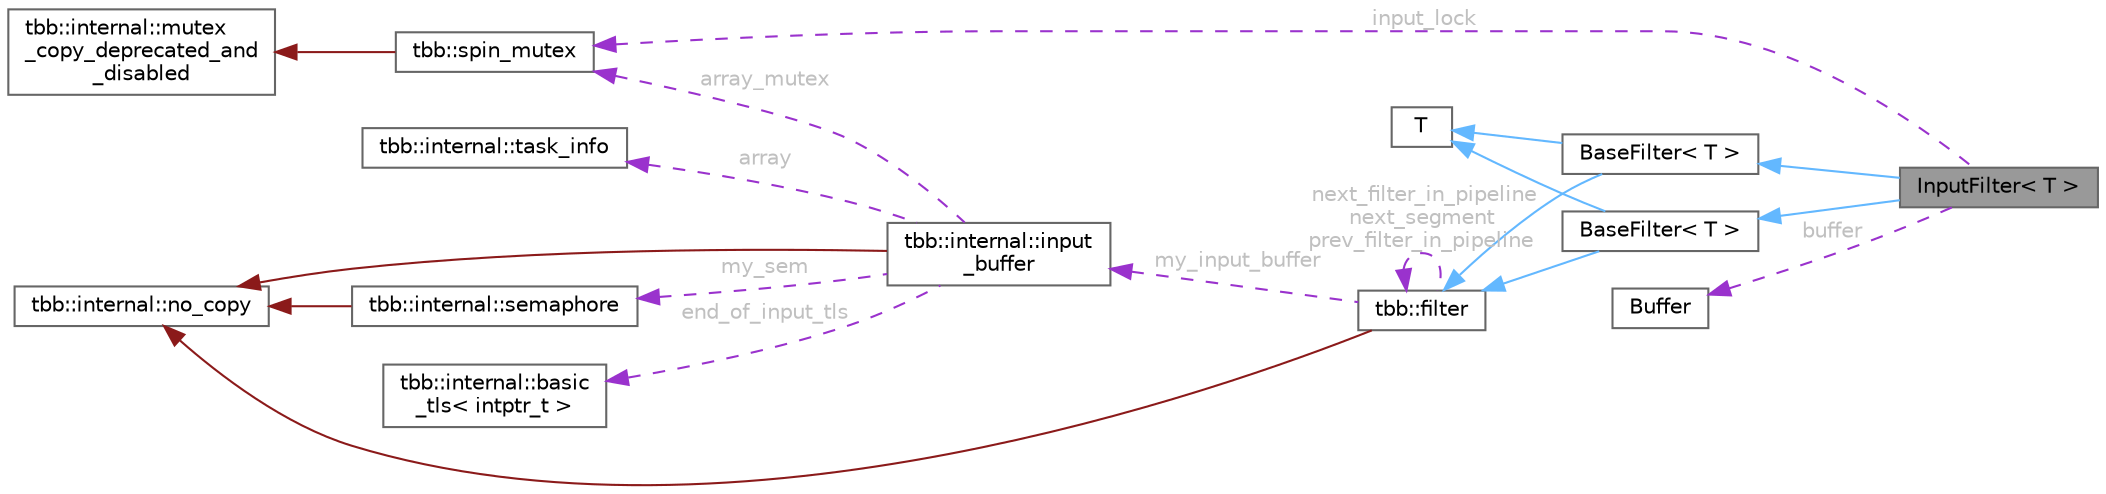 digraph "InputFilter&lt; T &gt;"
{
 // LATEX_PDF_SIZE
  bgcolor="transparent";
  edge [fontname=Helvetica,fontsize=10,labelfontname=Helvetica,labelfontsize=10];
  node [fontname=Helvetica,fontsize=10,shape=box,height=0.2,width=0.4];
  rankdir="LR";
  Node1 [id="Node000001",label="InputFilter\< T \>",height=0.2,width=0.4,color="gray40", fillcolor="grey60", style="filled", fontcolor="black",tooltip=" "];
  Node2 -> Node1 [id="edge1_Node000001_Node000002",dir="back",color="steelblue1",style="solid",tooltip=" "];
  Node2 [id="Node000002",label="BaseFilter\< T \>",height=0.2,width=0.4,color="gray40", fillcolor="white", style="filled",URL="$class_base_filter.html",tooltip=" "];
  Node3 -> Node2 [id="edge2_Node000002_Node000003",dir="back",color="steelblue1",style="solid",tooltip=" "];
  Node3 [id="Node000003",label="tbb::filter",height=0.2,width=0.4,color="gray40", fillcolor="white", style="filled",URL="$classtbb_1_1filter.html",tooltip="A stage in a pipeline."];
  Node4 -> Node3 [id="edge3_Node000003_Node000004",dir="back",color="firebrick4",style="solid",tooltip=" "];
  Node4 [id="Node000004",label="tbb::internal::no_copy",height=0.2,width=0.4,color="gray40", fillcolor="white", style="filled",tooltip=" "];
  Node3 -> Node3 [id="edge4_Node000003_Node000003",dir="back",color="darkorchid3",style="dashed",tooltip=" ",label=" next_filter_in_pipeline\nnext_segment\nprev_filter_in_pipeline",fontcolor="grey" ];
  Node5 -> Node3 [id="edge5_Node000003_Node000005",dir="back",color="darkorchid3",style="dashed",tooltip=" ",label=" my_input_buffer",fontcolor="grey" ];
  Node5 [id="Node000005",label="tbb::internal::input\l_buffer",height=0.2,width=0.4,color="gray40", fillcolor="white", style="filled",URL="$classtbb_1_1internal_1_1input__buffer.html",tooltip="A buffer of input items for a filter."];
  Node4 -> Node5 [id="edge6_Node000005_Node000004",dir="back",color="firebrick4",style="solid",tooltip=" "];
  Node6 -> Node5 [id="edge7_Node000005_Node000006",dir="back",color="darkorchid3",style="dashed",tooltip=" ",label=" array",fontcolor="grey" ];
  Node6 [id="Node000006",label="tbb::internal::task_info",height=0.2,width=0.4,color="gray40", fillcolor="white", style="filled",URL="$structtbb_1_1internal_1_1task__info.html",tooltip="This structure is used to store task information in a input buffer"];
  Node7 -> Node5 [id="edge8_Node000005_Node000007",dir="back",color="darkorchid3",style="dashed",tooltip=" ",label=" my_sem",fontcolor="grey" ];
  Node7 [id="Node000007",label="tbb::internal::semaphore",height=0.2,width=0.4,color="gray40", fillcolor="white", style="filled",URL="$classtbb_1_1internal_1_1semaphore.html",tooltip="Edsger Dijkstra's counting semaphore"];
  Node4 -> Node7 [id="edge9_Node000007_Node000004",dir="back",color="firebrick4",style="solid",tooltip=" "];
  Node8 -> Node5 [id="edge10_Node000005_Node000008",dir="back",color="darkorchid3",style="dashed",tooltip=" ",label=" array_mutex",fontcolor="grey" ];
  Node8 [id="Node000008",label="tbb::spin_mutex",height=0.2,width=0.4,color="gray40", fillcolor="white", style="filled",URL="$classtbb_1_1spin__mutex.html",tooltip="A lock that occupies a single byte."];
  Node9 -> Node8 [id="edge11_Node000008_Node000009",dir="back",color="firebrick4",style="solid",tooltip=" "];
  Node9 [id="Node000009",label="tbb::internal::mutex\l_copy_deprecated_and\l_disabled",height=0.2,width=0.4,color="gray40", fillcolor="white", style="filled",tooltip=" "];
  Node10 -> Node5 [id="edge12_Node000005_Node000010",dir="back",color="darkorchid3",style="dashed",tooltip=" ",label=" end_of_input_tls",fontcolor="grey" ];
  Node10 [id="Node000010",label="tbb::internal::basic\l_tls\< intptr_t \>",height=0.2,width=0.4,color="gray40", fillcolor="white", style="filled",URL="$classtbb_1_1internal_1_1basic__tls.html",tooltip=" "];
  Node11 -> Node2 [id="edge13_Node000002_Node000011",dir="back",color="steelblue1",style="solid",tooltip=" "];
  Node11 [id="Node000011",label="T",height=0.2,width=0.4,color="gray40", fillcolor="white", style="filled",URL="$class_eigen_1_1_triplet.html",tooltip=" "];
  Node12 -> Node1 [id="edge14_Node000001_Node000012",dir="back",color="steelblue1",style="solid",tooltip=" "];
  Node12 [id="Node000012",label="BaseFilter\< T \>",height=0.2,width=0.4,color="gray40", fillcolor="white", style="filled",URL="$class_base_filter.html",tooltip=" "];
  Node3 -> Node12 [id="edge15_Node000012_Node000003",dir="back",color="steelblue1",style="solid",tooltip=" "];
  Node11 -> Node12 [id="edge16_Node000012_Node000011",dir="back",color="steelblue1",style="solid",tooltip=" "];
  Node8 -> Node1 [id="edge17_Node000001_Node000008",dir="back",color="darkorchid3",style="dashed",tooltip=" ",label=" input_lock",fontcolor="grey" ];
  Node13 -> Node1 [id="edge18_Node000001_Node000013",dir="back",color="darkorchid3",style="dashed",tooltip=" ",label=" buffer",fontcolor="grey" ];
  Node13 [id="Node000013",label="Buffer",height=0.2,width=0.4,color="gray40", fillcolor="white", style="filled",URL="$struct_buffer.html",tooltip=" "];
}
